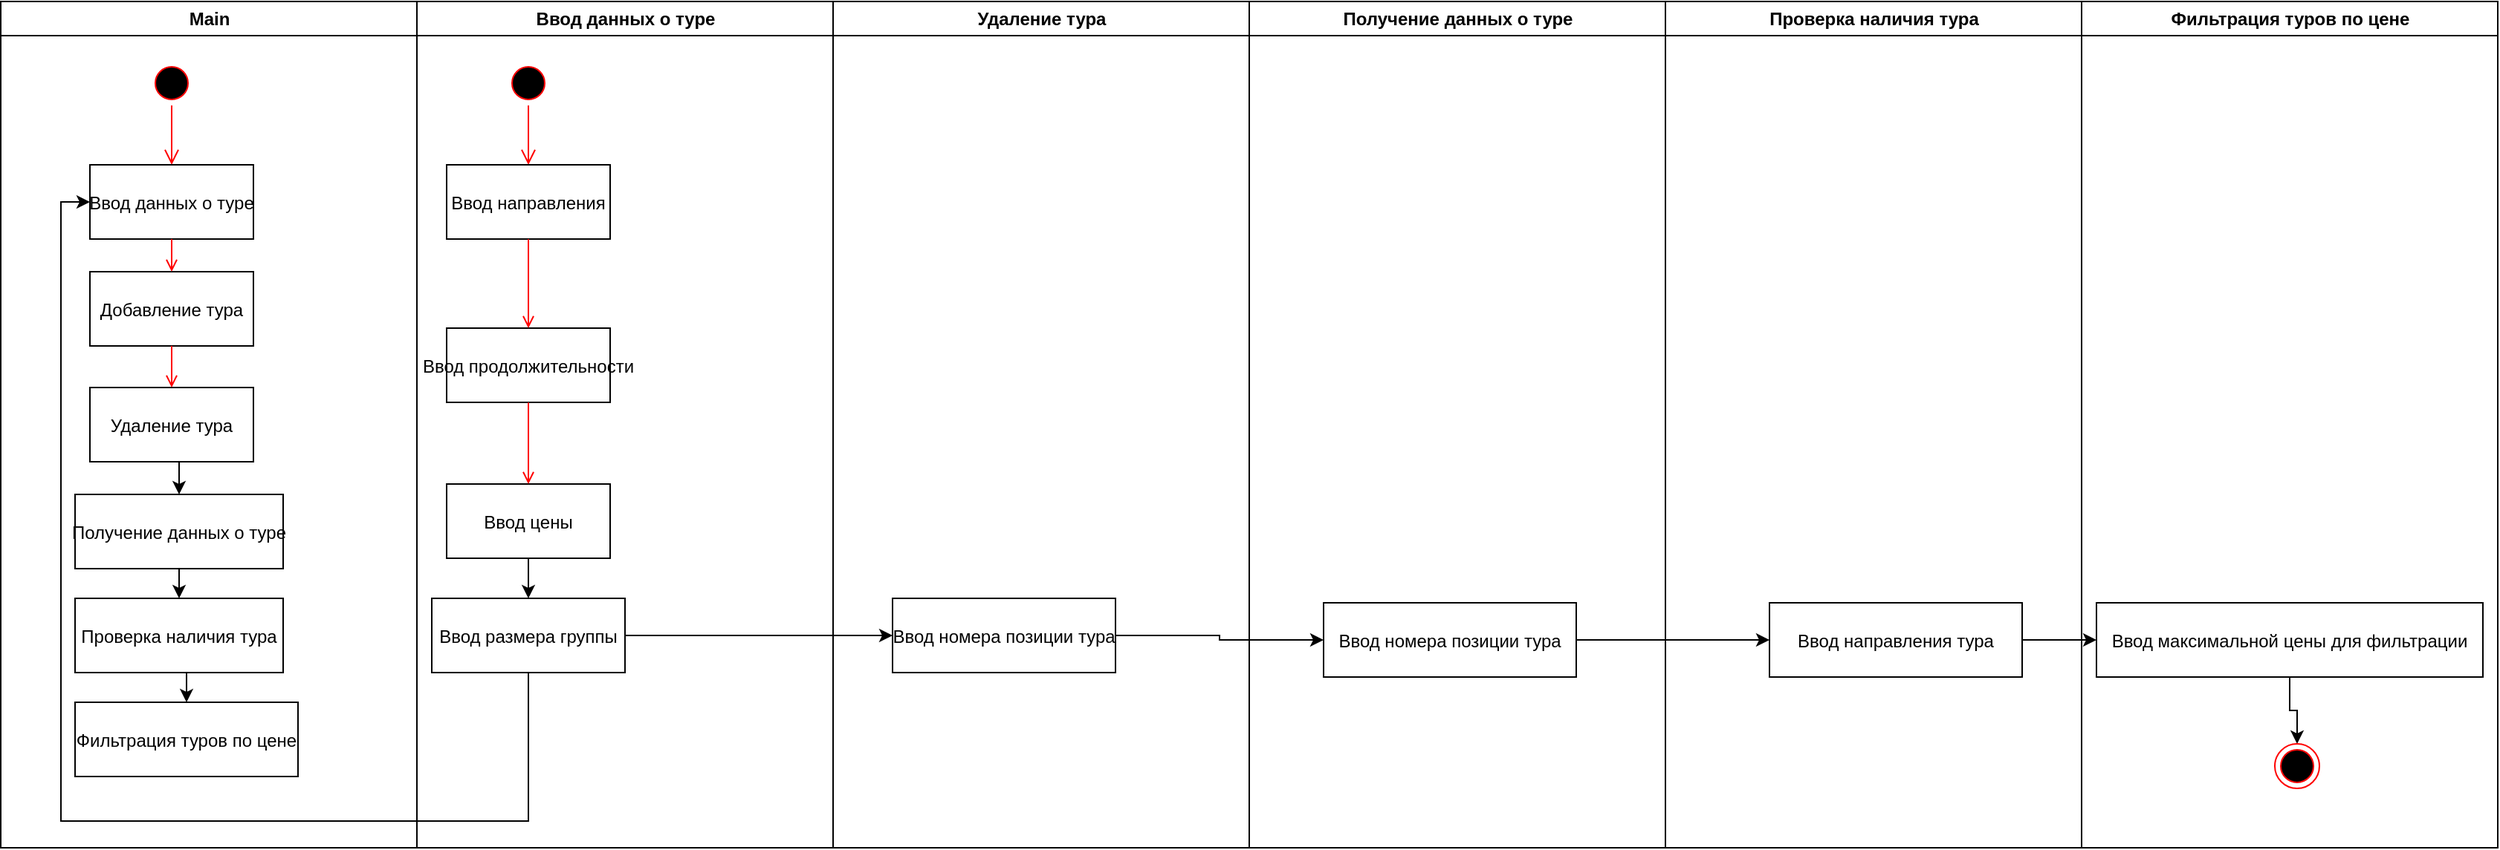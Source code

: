 <mxfile version="24.2.1" type="device">
  <diagram name="Page-1" id="e7e014a7-5840-1c2e-5031-d8a46d1fe8dd">
    <mxGraphModel dx="1969" dy="918" grid="1" gridSize="10" guides="1" tooltips="1" connect="1" arrows="1" fold="1" page="1" pageScale="1" pageWidth="1169" pageHeight="826" background="none" math="0" shadow="0">
      <root>
        <mxCell id="0" />
        <mxCell id="1" parent="0" />
        <mxCell id="2" value="Main" style="swimlane;whiteSpace=wrap" parent="1" vertex="1">
          <mxGeometry x="164.5" y="128" width="280" height="570" as="geometry" />
        </mxCell>
        <mxCell id="5" value="" style="ellipse;shape=startState;fillColor=#000000;strokeColor=#ff0000;" parent="2" vertex="1">
          <mxGeometry x="100" y="40" width="30" height="30" as="geometry" />
        </mxCell>
        <mxCell id="6" value="" style="edgeStyle=elbowEdgeStyle;elbow=horizontal;verticalAlign=bottom;endArrow=open;endSize=8;strokeColor=#FF0000;endFill=1;rounded=0" parent="2" source="5" target="7" edge="1">
          <mxGeometry x="100" y="40" as="geometry">
            <mxPoint x="115" y="110" as="targetPoint" />
          </mxGeometry>
        </mxCell>
        <mxCell id="7" value="Ввод данных о туре" style="" parent="2" vertex="1">
          <mxGeometry x="60" y="110" width="110" height="50" as="geometry" />
        </mxCell>
        <mxCell id="8" value="Добавление тура" style="" parent="2" vertex="1">
          <mxGeometry x="60" y="182" width="110" height="50" as="geometry" />
        </mxCell>
        <mxCell id="9" value="" style="endArrow=open;strokeColor=#FF0000;endFill=1;rounded=0" parent="2" source="7" target="8" edge="1">
          <mxGeometry relative="1" as="geometry" />
        </mxCell>
        <mxCell id="6LerC_nDEh2OxbMY_ZfB-62" style="edgeStyle=orthogonalEdgeStyle;rounded=0;orthogonalLoop=1;jettySize=auto;html=1;exitX=0.5;exitY=1;exitDx=0;exitDy=0;entryX=0.5;entryY=0;entryDx=0;entryDy=0;" edge="1" parent="2" source="10" target="6LerC_nDEh2OxbMY_ZfB-59">
          <mxGeometry relative="1" as="geometry" />
        </mxCell>
        <mxCell id="10" value="Удаление тура" style="" parent="2" vertex="1">
          <mxGeometry x="60" y="260" width="110" height="50" as="geometry" />
        </mxCell>
        <mxCell id="11" value="" style="endArrow=open;strokeColor=#FF0000;endFill=1;rounded=0" parent="2" source="8" target="10" edge="1">
          <mxGeometry relative="1" as="geometry" />
        </mxCell>
        <mxCell id="6LerC_nDEh2OxbMY_ZfB-63" style="edgeStyle=orthogonalEdgeStyle;rounded=0;orthogonalLoop=1;jettySize=auto;html=1;exitX=0.5;exitY=1;exitDx=0;exitDy=0;entryX=0.5;entryY=0;entryDx=0;entryDy=0;" edge="1" parent="2" source="6LerC_nDEh2OxbMY_ZfB-59" target="6LerC_nDEh2OxbMY_ZfB-60">
          <mxGeometry relative="1" as="geometry" />
        </mxCell>
        <mxCell id="6LerC_nDEh2OxbMY_ZfB-59" value="Получение данных о туре" style="" vertex="1" parent="2">
          <mxGeometry x="50" y="332" width="140" height="50" as="geometry" />
        </mxCell>
        <mxCell id="6LerC_nDEh2OxbMY_ZfB-65" style="edgeStyle=orthogonalEdgeStyle;rounded=0;orthogonalLoop=1;jettySize=auto;html=1;exitX=0.5;exitY=1;exitDx=0;exitDy=0;entryX=0.5;entryY=0;entryDx=0;entryDy=0;" edge="1" parent="2" source="6LerC_nDEh2OxbMY_ZfB-60" target="6LerC_nDEh2OxbMY_ZfB-61">
          <mxGeometry relative="1" as="geometry" />
        </mxCell>
        <mxCell id="6LerC_nDEh2OxbMY_ZfB-60" value="Проверка наличия тура" style="" vertex="1" parent="2">
          <mxGeometry x="50" y="402" width="140" height="50" as="geometry" />
        </mxCell>
        <mxCell id="6LerC_nDEh2OxbMY_ZfB-61" value="Фильтрация туров по цене" style="" vertex="1" parent="2">
          <mxGeometry x="50" y="472" width="150" height="50" as="geometry" />
        </mxCell>
        <mxCell id="3" value="Ввод данных о туре" style="swimlane;whiteSpace=wrap;startSize=23;" parent="1" vertex="1">
          <mxGeometry x="444.5" y="128" width="280" height="570" as="geometry" />
        </mxCell>
        <mxCell id="13" value="" style="ellipse;shape=startState;fillColor=#000000;strokeColor=#ff0000;" parent="3" vertex="1">
          <mxGeometry x="60" y="40" width="30" height="30" as="geometry" />
        </mxCell>
        <mxCell id="14" value="" style="edgeStyle=elbowEdgeStyle;elbow=horizontal;verticalAlign=bottom;endArrow=open;endSize=8;strokeColor=#FF0000;endFill=1;rounded=0" parent="3" source="13" target="15" edge="1">
          <mxGeometry x="40" y="20" as="geometry">
            <mxPoint x="55" y="90" as="targetPoint" />
          </mxGeometry>
        </mxCell>
        <mxCell id="15" value="Ввод направления" style="" parent="3" vertex="1">
          <mxGeometry x="20" y="110" width="110" height="50" as="geometry" />
        </mxCell>
        <mxCell id="16" value="Ввод продолжительности" style="" parent="3" vertex="1">
          <mxGeometry x="20" y="220" width="110" height="50" as="geometry" />
        </mxCell>
        <mxCell id="17" value="" style="endArrow=open;strokeColor=#FF0000;endFill=1;rounded=0" parent="3" source="15" target="16" edge="1">
          <mxGeometry relative="1" as="geometry" />
        </mxCell>
        <mxCell id="6LerC_nDEh2OxbMY_ZfB-68" style="edgeStyle=orthogonalEdgeStyle;rounded=0;orthogonalLoop=1;jettySize=auto;html=1;exitX=0.5;exitY=1;exitDx=0;exitDy=0;entryX=0.5;entryY=0;entryDx=0;entryDy=0;" edge="1" parent="3" source="18" target="6LerC_nDEh2OxbMY_ZfB-66">
          <mxGeometry relative="1" as="geometry" />
        </mxCell>
        <mxCell id="18" value="Ввод цены" style="" parent="3" vertex="1">
          <mxGeometry x="20" y="325" width="110" height="50" as="geometry" />
        </mxCell>
        <mxCell id="19" value="" style="endArrow=open;strokeColor=#FF0000;endFill=1;rounded=0" parent="3" source="16" target="18" edge="1">
          <mxGeometry relative="1" as="geometry" />
        </mxCell>
        <mxCell id="6LerC_nDEh2OxbMY_ZfB-66" value="Ввод размера группы" style="" vertex="1" parent="3">
          <mxGeometry x="10" y="402" width="130" height="50" as="geometry" />
        </mxCell>
        <mxCell id="4" value="Удаление тура" style="swimlane;whiteSpace=wrap" parent="1" vertex="1">
          <mxGeometry x="724.5" y="128" width="280" height="570" as="geometry" />
        </mxCell>
        <mxCell id="33" value="Ввод номера позиции тура" style="" parent="4" vertex="1">
          <mxGeometry x="40" y="402" width="150" height="50" as="geometry" />
        </mxCell>
        <mxCell id="6LerC_nDEh2OxbMY_ZfB-41" value="Получение данных о туре" style="swimlane;whiteSpace=wrap" vertex="1" parent="1">
          <mxGeometry x="1004.5" y="128" width="280" height="570" as="geometry" />
        </mxCell>
        <mxCell id="6LerC_nDEh2OxbMY_ZfB-42" value="Ввод номера позиции тура" style="" vertex="1" parent="6LerC_nDEh2OxbMY_ZfB-41">
          <mxGeometry x="50" y="405" width="170" height="50" as="geometry" />
        </mxCell>
        <mxCell id="6LerC_nDEh2OxbMY_ZfB-47" value="Проверка наличия тура" style="swimlane;whiteSpace=wrap" vertex="1" parent="1">
          <mxGeometry x="1284.5" y="128" width="280" height="570" as="geometry" />
        </mxCell>
        <mxCell id="6LerC_nDEh2OxbMY_ZfB-48" value="Ввод направления тура" style="" vertex="1" parent="6LerC_nDEh2OxbMY_ZfB-47">
          <mxGeometry x="70" y="405" width="170" height="50" as="geometry" />
        </mxCell>
        <mxCell id="6LerC_nDEh2OxbMY_ZfB-53" value="Фильтрация туров по цене" style="swimlane;whiteSpace=wrap" vertex="1" parent="1">
          <mxGeometry x="1564.5" y="128" width="280" height="570" as="geometry" />
        </mxCell>
        <mxCell id="6LerC_nDEh2OxbMY_ZfB-74" style="edgeStyle=orthogonalEdgeStyle;rounded=0;orthogonalLoop=1;jettySize=auto;html=1;exitX=0.5;exitY=1;exitDx=0;exitDy=0;entryX=0.5;entryY=0;entryDx=0;entryDy=0;" edge="1" parent="6LerC_nDEh2OxbMY_ZfB-53" source="6LerC_nDEh2OxbMY_ZfB-54" target="6LerC_nDEh2OxbMY_ZfB-57">
          <mxGeometry relative="1" as="geometry" />
        </mxCell>
        <mxCell id="6LerC_nDEh2OxbMY_ZfB-54" value="Ввод максимальной цены для фильтрации" style="" vertex="1" parent="6LerC_nDEh2OxbMY_ZfB-53">
          <mxGeometry x="10" y="405" width="260" height="50" as="geometry" />
        </mxCell>
        <mxCell id="6LerC_nDEh2OxbMY_ZfB-57" value="" style="ellipse;shape=endState;fillColor=#000000;strokeColor=#ff0000" vertex="1" parent="6LerC_nDEh2OxbMY_ZfB-53">
          <mxGeometry x="130" y="500" width="30" height="30" as="geometry" />
        </mxCell>
        <mxCell id="6LerC_nDEh2OxbMY_ZfB-69" style="edgeStyle=orthogonalEdgeStyle;rounded=0;orthogonalLoop=1;jettySize=auto;html=1;exitX=1;exitY=0.5;exitDx=0;exitDy=0;entryX=0;entryY=0.5;entryDx=0;entryDy=0;" edge="1" parent="1" source="6LerC_nDEh2OxbMY_ZfB-66" target="33">
          <mxGeometry relative="1" as="geometry" />
        </mxCell>
        <mxCell id="6LerC_nDEh2OxbMY_ZfB-70" style="edgeStyle=orthogonalEdgeStyle;rounded=0;orthogonalLoop=1;jettySize=auto;html=1;exitX=1;exitY=0.5;exitDx=0;exitDy=0;entryX=0;entryY=0.5;entryDx=0;entryDy=0;" edge="1" parent="1" source="33" target="6LerC_nDEh2OxbMY_ZfB-42">
          <mxGeometry relative="1" as="geometry" />
        </mxCell>
        <mxCell id="6LerC_nDEh2OxbMY_ZfB-71" style="edgeStyle=orthogonalEdgeStyle;rounded=0;orthogonalLoop=1;jettySize=auto;html=1;exitX=1;exitY=0.5;exitDx=0;exitDy=0;entryX=0;entryY=0.5;entryDx=0;entryDy=0;" edge="1" parent="1" source="6LerC_nDEh2OxbMY_ZfB-42" target="6LerC_nDEh2OxbMY_ZfB-48">
          <mxGeometry relative="1" as="geometry" />
        </mxCell>
        <mxCell id="6LerC_nDEh2OxbMY_ZfB-72" style="edgeStyle=orthogonalEdgeStyle;rounded=0;orthogonalLoop=1;jettySize=auto;html=1;exitX=1;exitY=0.5;exitDx=0;exitDy=0;entryX=0;entryY=0.5;entryDx=0;entryDy=0;" edge="1" parent="1" source="6LerC_nDEh2OxbMY_ZfB-48" target="6LerC_nDEh2OxbMY_ZfB-54">
          <mxGeometry relative="1" as="geometry" />
        </mxCell>
        <mxCell id="6LerC_nDEh2OxbMY_ZfB-73" style="edgeStyle=orthogonalEdgeStyle;rounded=0;orthogonalLoop=1;jettySize=auto;html=1;exitX=0.5;exitY=1;exitDx=0;exitDy=0;entryX=0;entryY=0.5;entryDx=0;entryDy=0;" edge="1" parent="1" source="6LerC_nDEh2OxbMY_ZfB-66" target="7">
          <mxGeometry relative="1" as="geometry">
            <Array as="points">
              <mxPoint x="520" y="680" />
              <mxPoint x="205" y="680" />
              <mxPoint x="205" y="263" />
            </Array>
          </mxGeometry>
        </mxCell>
      </root>
    </mxGraphModel>
  </diagram>
</mxfile>
